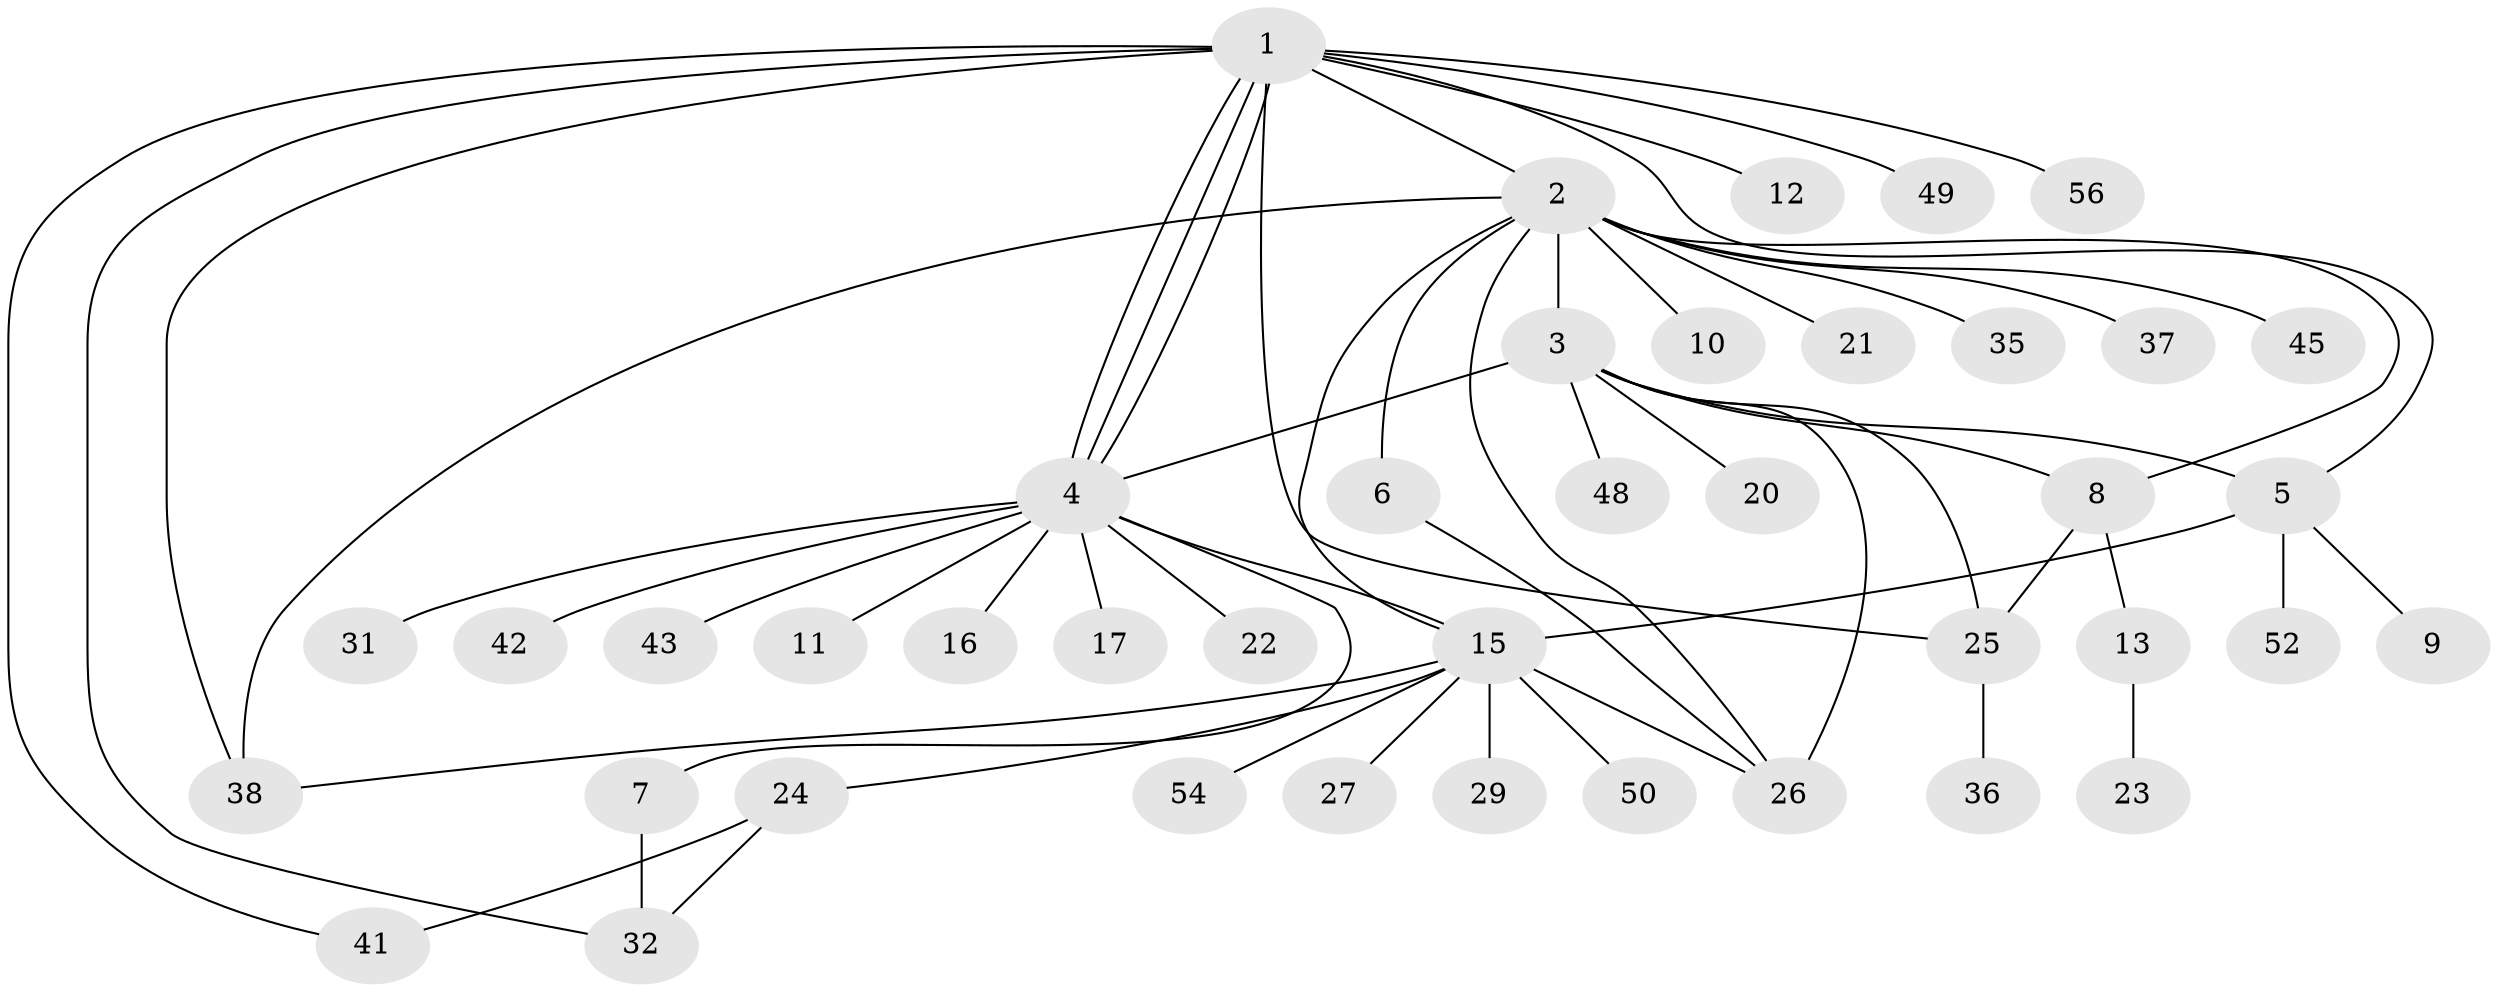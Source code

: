 // original degree distribution, {13: 0.03571428571428571, 8: 0.017857142857142856, 15: 0.017857142857142856, 5: 0.017857142857142856, 2: 0.2857142857142857, 4: 0.07142857142857142, 1: 0.4642857142857143, 10: 0.017857142857142856, 3: 0.07142857142857142}
// Generated by graph-tools (version 1.1) at 2025/41/03/06/25 10:41:45]
// undirected, 41 vertices, 57 edges
graph export_dot {
graph [start="1"]
  node [color=gray90,style=filled];
  1 [super="+30"];
  2 [super="+40"];
  3 [super="+18"];
  4 [super="+14"];
  5 [super="+33"];
  6;
  7;
  8 [super="+55"];
  9;
  10;
  11;
  12;
  13;
  15 [super="+19"];
  16;
  17 [super="+28"];
  20 [super="+34"];
  21;
  22;
  23;
  24 [super="+39"];
  25 [super="+53"];
  26 [super="+44"];
  27;
  29;
  31;
  32 [super="+51"];
  35;
  36;
  37 [super="+47"];
  38 [super="+46"];
  41;
  42;
  43;
  45;
  48;
  49;
  50;
  52;
  54;
  56;
  1 -- 2;
  1 -- 4;
  1 -- 4;
  1 -- 4;
  1 -- 5;
  1 -- 12;
  1 -- 25;
  1 -- 38;
  1 -- 41;
  1 -- 49;
  1 -- 56 [weight=2];
  1 -- 32;
  2 -- 3;
  2 -- 6;
  2 -- 8;
  2 -- 10;
  2 -- 15;
  2 -- 21;
  2 -- 26;
  2 -- 35;
  2 -- 37;
  2 -- 45;
  2 -- 38;
  3 -- 20;
  3 -- 48;
  3 -- 4;
  3 -- 5;
  3 -- 25;
  3 -- 8;
  3 -- 26;
  4 -- 7;
  4 -- 11;
  4 -- 15 [weight=2];
  4 -- 16;
  4 -- 17;
  4 -- 22;
  4 -- 31;
  4 -- 42;
  4 -- 43;
  5 -- 9;
  5 -- 52;
  5 -- 15;
  6 -- 26;
  7 -- 32;
  8 -- 13;
  8 -- 25;
  13 -- 23;
  15 -- 27 [weight=2];
  15 -- 38;
  15 -- 50;
  15 -- 54;
  15 -- 24;
  15 -- 26;
  15 -- 29;
  24 -- 32;
  24 -- 41;
  25 -- 36;
}
